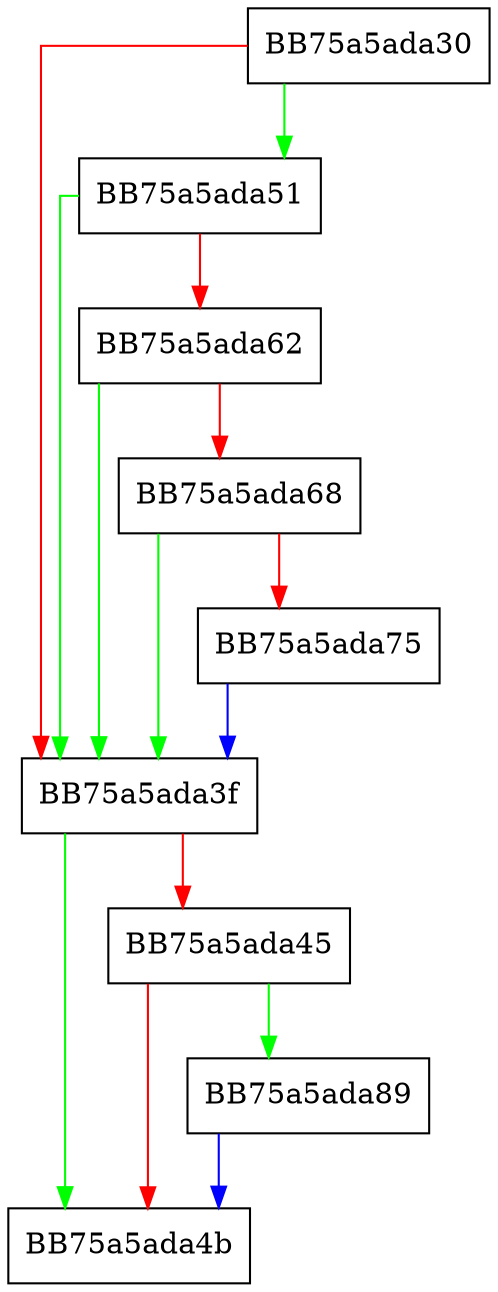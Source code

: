 digraph fix_vname {
  node [shape="box"];
  graph [splines=ortho];
  BB75a5ada30 -> BB75a5ada51 [color="green"];
  BB75a5ada30 -> BB75a5ada3f [color="red"];
  BB75a5ada3f -> BB75a5ada4b [color="green"];
  BB75a5ada3f -> BB75a5ada45 [color="red"];
  BB75a5ada45 -> BB75a5ada89 [color="green"];
  BB75a5ada45 -> BB75a5ada4b [color="red"];
  BB75a5ada51 -> BB75a5ada3f [color="green"];
  BB75a5ada51 -> BB75a5ada62 [color="red"];
  BB75a5ada62 -> BB75a5ada3f [color="green"];
  BB75a5ada62 -> BB75a5ada68 [color="red"];
  BB75a5ada68 -> BB75a5ada3f [color="green"];
  BB75a5ada68 -> BB75a5ada75 [color="red"];
  BB75a5ada75 -> BB75a5ada3f [color="blue"];
  BB75a5ada89 -> BB75a5ada4b [color="blue"];
}